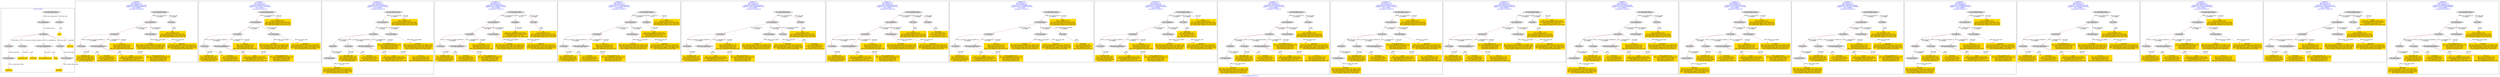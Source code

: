 digraph n0 {
fontcolor="blue"
remincross="true"
label="s18-s-indianapolis-artists.xml"
subgraph cluster_0 {
label="1-correct model"
n2[style="filled",color="white",fillcolor="lightgray",label="E12_Production1"];
n3[style="filled",color="white",fillcolor="lightgray",label="E21_Person1"];
n4[style="filled",color="white",fillcolor="lightgray",label="E69_Death1"];
n5[style="filled",color="white",fillcolor="lightgray",label="E74_Group1"];
n6[style="filled",color="white",fillcolor="lightgray",label="E82_Actor_Appellation1"];
n7[style="filled",color="white",fillcolor="lightgray",label="E67_Birth1"];
n8[shape="plaintext",style="filled",fillcolor="gold",label="artist_uri"];
n9[style="filled",color="white",fillcolor="lightgray",label="E22_Man-Made_Object1"];
n10[style="filled",color="white",fillcolor="lightgray",label="E35_Title1"];
n11[shape="plaintext",style="filled",fillcolor="gold",label="title"];
n12[style="filled",color="white",fillcolor="lightgray",label="E52_Time-Span1"];
n13[shape="plaintext",style="filled",fillcolor="gold",label="birthDate"];
n14[style="filled",color="white",fillcolor="lightgray",label="E52_Time-Span2"];
n15[shape="plaintext",style="filled",fillcolor="gold",label="deathDate"];
n16[shape="plaintext",style="filled",fillcolor="gold",label="nationality_URI"];
n17[shape="plaintext",style="filled",fillcolor="gold",label="nationality"];
n18[shape="plaintext",style="filled",fillcolor="gold",label="artist_appellation_uri"];
n19[shape="plaintext",style="filled",fillcolor="gold",label="name"];
}
subgraph cluster_1 {
label="candidate 0\nlink coherence:1.0\nnode coherence:1.0\nconfidence:0.46086017194241896\nmapping score:0.549453390647473\ncost:13.99894\n-precision:0.79-recall:0.65"
n21[style="filled",color="white",fillcolor="lightgray",label="E12_Production1"];
n22[style="filled",color="white",fillcolor="lightgray",label="E21_Person1"];
n23[style="filled",color="white",fillcolor="lightgray",label="E52_Time-Span2"];
n24[style="filled",color="white",fillcolor="lightgray",label="E74_Group1"];
n25[style="filled",color="white",fillcolor="lightgray",label="E82_Actor_Appellation1"];
n26[style="filled",color="white",fillcolor="lightgray",label="E22_Man-Made_Object1"];
n27[style="filled",color="white",fillcolor="lightgray",label="E35_Title1"];
n28[shape="plaintext",style="filled",fillcolor="gold",label="artist_uri\n[E21_Person,classLink,0.273]\n[E38_Image,classLink,0.253]\n[E39_Actor,classLink,0.239]\n[E82_Actor_Appellation,classLink,0.235]"];
n29[shape="plaintext",style="filled",fillcolor="gold",label="name\n[E82_Actor_Appellation,label,0.495]\n[E22_Man-Made_Object,classLink,0.248]\n[E30_Right,P3_has_note,0.151]\n[E33_Linguistic_Object,P3_has_note,0.106]"];
n30[shape="plaintext",style="filled",fillcolor="gold",label="birthDate\n[E52_Time-Span,P82a_begin_of_the_begin,0.479]\n[E52_Time-Span,P82_at_some_time_within,0.301]\n[E52_Time-Span,P82b_end_of_the_end,0.166]\n[E33_Linguistic_Object,P3_has_note,0.054]"];
n31[shape="plaintext",style="filled",fillcolor="gold",label="deathDate\n[E52_Time-Span,P82b_end_of_the_end,0.432]\n[E52_Time-Span,P82_at_some_time_within,0.326]\n[E52_Time-Span,P82a_begin_of_the_begin,0.185]\n[E12_Production,P3_has_note,0.056]"];
n32[shape="plaintext",style="filled",fillcolor="gold",label="title\n[E35_Title,label,0.307]\n[E22_Man-Made_Object,classLink,0.303]\n[E22_Man-Made_Object,P3_has_note,0.209]\n[E73_Information_Object,P3_has_note,0.18]"];
n33[shape="plaintext",style="filled",fillcolor="gold",label="nationality_URI\n[E74_Group,classLink,0.687]\n[E55_Type,classLink,0.195]\n[E57_Material,classLink,0.082]\n[E55_Type,label,0.036]"];
n34[shape="plaintext",style="filled",fillcolor="gold",label="artist_appellation_uri\n[E82_Actor_Appellation,classLink,0.523]\n[E21_Person,classLink,0.346]\n[E38_Image,classLink,0.074]\n[E39_Actor,classLink,0.057]"];
n35[shape="plaintext",style="filled",fillcolor="gold",label="nationality\n[E74_Group,label,0.49]\n[E74_Group,classLink,0.329]\n[E55_Type,label,0.106]\n[E21_Person,P3_has_note,0.075]"];
}
subgraph cluster_2 {
label="candidate 1\nlink coherence:1.0\nnode coherence:1.0\nconfidence:0.4603138073085029\nmapping score:0.5492712691028343\ncost:12.99912\n-precision:0.69-recall:0.53"
n37[style="filled",color="white",fillcolor="lightgray",label="E12_Production1"];
n38[style="filled",color="white",fillcolor="lightgray",label="E21_Person1"];
n39[style="filled",color="white",fillcolor="lightgray",label="E52_Time-Span2"];
n40[style="filled",color="white",fillcolor="lightgray",label="E74_Group1"];
n41[style="filled",color="white",fillcolor="lightgray",label="E82_Actor_Appellation1"];
n42[style="filled",color="white",fillcolor="lightgray",label="E22_Man-Made_Object1"];
n43[shape="plaintext",style="filled",fillcolor="gold",label="artist_uri\n[E21_Person,classLink,0.273]\n[E38_Image,classLink,0.253]\n[E39_Actor,classLink,0.239]\n[E82_Actor_Appellation,classLink,0.235]"];
n44[shape="plaintext",style="filled",fillcolor="gold",label="name\n[E82_Actor_Appellation,label,0.495]\n[E22_Man-Made_Object,classLink,0.248]\n[E30_Right,P3_has_note,0.151]\n[E33_Linguistic_Object,P3_has_note,0.106]"];
n45[shape="plaintext",style="filled",fillcolor="gold",label="birthDate\n[E52_Time-Span,P82a_begin_of_the_begin,0.479]\n[E52_Time-Span,P82_at_some_time_within,0.301]\n[E52_Time-Span,P82b_end_of_the_end,0.166]\n[E33_Linguistic_Object,P3_has_note,0.054]"];
n46[shape="plaintext",style="filled",fillcolor="gold",label="deathDate\n[E52_Time-Span,P82b_end_of_the_end,0.432]\n[E52_Time-Span,P82_at_some_time_within,0.326]\n[E52_Time-Span,P82a_begin_of_the_begin,0.185]\n[E12_Production,P3_has_note,0.056]"];
n47[shape="plaintext",style="filled",fillcolor="gold",label="nationality_URI\n[E74_Group,classLink,0.687]\n[E55_Type,classLink,0.195]\n[E57_Material,classLink,0.082]\n[E55_Type,label,0.036]"];
n48[shape="plaintext",style="filled",fillcolor="gold",label="artist_appellation_uri\n[E82_Actor_Appellation,classLink,0.523]\n[E21_Person,classLink,0.346]\n[E38_Image,classLink,0.074]\n[E39_Actor,classLink,0.057]"];
n49[shape="plaintext",style="filled",fillcolor="gold",label="nationality\n[E74_Group,label,0.49]\n[E74_Group,classLink,0.329]\n[E55_Type,label,0.106]\n[E21_Person,P3_has_note,0.075]"];
n50[shape="plaintext",style="filled",fillcolor="gold",label="title\n[E35_Title,label,0.307]\n[E22_Man-Made_Object,classLink,0.303]\n[E22_Man-Made_Object,P3_has_note,0.209]\n[E73_Information_Object,P3_has_note,0.18]"];
}
subgraph cluster_3 {
label="candidate 10\nlink coherence:1.0\nnode coherence:1.0\nconfidence:0.4203545494350402\nmapping score:0.5151181831450135\ncost:14.99887\n-precision:0.6-recall:0.53"
n52[style="filled",color="white",fillcolor="lightgray",label="E12_Production1"];
n53[style="filled",color="white",fillcolor="lightgray",label="E21_Person1"];
n54[style="filled",color="white",fillcolor="lightgray",label="E52_Time-Span2"];
n55[style="filled",color="white",fillcolor="lightgray",label="E67_Birth1"];
n56[style="filled",color="white",fillcolor="lightgray",label="E74_Group1"];
n57[style="filled",color="white",fillcolor="lightgray",label="E82_Actor_Appellation1"];
n58[style="filled",color="white",fillcolor="lightgray",label="E22_Man-Made_Object1"];
n59[style="filled",color="white",fillcolor="lightgray",label="E52_Time-Span1"];
n60[shape="plaintext",style="filled",fillcolor="gold",label="artist_appellation_uri\n[E82_Actor_Appellation,classLink,0.523]\n[E21_Person,classLink,0.346]\n[E38_Image,classLink,0.074]\n[E39_Actor,classLink,0.057]"];
n61[shape="plaintext",style="filled",fillcolor="gold",label="name\n[E82_Actor_Appellation,label,0.495]\n[E22_Man-Made_Object,classLink,0.248]\n[E30_Right,P3_has_note,0.151]\n[E33_Linguistic_Object,P3_has_note,0.106]"];
n62[shape="plaintext",style="filled",fillcolor="gold",label="deathDate\n[E52_Time-Span,P82b_end_of_the_end,0.432]\n[E52_Time-Span,P82_at_some_time_within,0.326]\n[E52_Time-Span,P82a_begin_of_the_begin,0.185]\n[E12_Production,P3_has_note,0.056]"];
n63[shape="plaintext",style="filled",fillcolor="gold",label="birthDate\n[E52_Time-Span,P82a_begin_of_the_begin,0.479]\n[E52_Time-Span,P82_at_some_time_within,0.301]\n[E52_Time-Span,P82b_end_of_the_end,0.166]\n[E33_Linguistic_Object,P3_has_note,0.054]"];
n64[shape="plaintext",style="filled",fillcolor="gold",label="artist_uri\n[E21_Person,classLink,0.273]\n[E38_Image,classLink,0.253]\n[E39_Actor,classLink,0.239]\n[E82_Actor_Appellation,classLink,0.235]"];
n65[shape="plaintext",style="filled",fillcolor="gold",label="nationality_URI\n[E74_Group,classLink,0.687]\n[E55_Type,classLink,0.195]\n[E57_Material,classLink,0.082]\n[E55_Type,label,0.036]"];
n66[shape="plaintext",style="filled",fillcolor="gold",label="nationality\n[E74_Group,label,0.49]\n[E74_Group,classLink,0.329]\n[E55_Type,label,0.106]\n[E21_Person,P3_has_note,0.075]"];
n67[shape="plaintext",style="filled",fillcolor="gold",label="title\n[E35_Title,label,0.307]\n[E22_Man-Made_Object,classLink,0.303]\n[E22_Man-Made_Object,P3_has_note,0.209]\n[E73_Information_Object,P3_has_note,0.18]"];
}
subgraph cluster_4 {
label="candidate 11\nlink coherence:1.0\nnode coherence:1.0\nconfidence:0.4178680510369321\nmapping score:0.514289350345644\ncost:14.99894\n-precision:0.67-recall:0.59"
n69[style="filled",color="white",fillcolor="lightgray",label="E12_Production1"];
n70[style="filled",color="white",fillcolor="lightgray",label="E21_Person1"];
n71[style="filled",color="white",fillcolor="lightgray",label="E52_Time-Span2"];
n72[style="filled",color="white",fillcolor="lightgray",label="E74_Group1"];
n73[style="filled",color="white",fillcolor="lightgray",label="E82_Actor_Appellation1"];
n74[style="filled",color="white",fillcolor="lightgray",label="E22_Man-Made_Object1"];
n75[style="filled",color="white",fillcolor="lightgray",label="E30_Right1"];
n76[style="filled",color="white",fillcolor="lightgray",label="E35_Title1"];
n77[shape="plaintext",style="filled",fillcolor="gold",label="artist_uri\n[E21_Person,classLink,0.273]\n[E38_Image,classLink,0.253]\n[E39_Actor,classLink,0.239]\n[E82_Actor_Appellation,classLink,0.235]"];
n78[shape="plaintext",style="filled",fillcolor="gold",label="birthDate\n[E52_Time-Span,P82a_begin_of_the_begin,0.479]\n[E52_Time-Span,P82_at_some_time_within,0.301]\n[E52_Time-Span,P82b_end_of_the_end,0.166]\n[E33_Linguistic_Object,P3_has_note,0.054]"];
n79[shape="plaintext",style="filled",fillcolor="gold",label="deathDate\n[E52_Time-Span,P82b_end_of_the_end,0.432]\n[E52_Time-Span,P82_at_some_time_within,0.326]\n[E52_Time-Span,P82a_begin_of_the_begin,0.185]\n[E12_Production,P3_has_note,0.056]"];
n80[shape="plaintext",style="filled",fillcolor="gold",label="title\n[E35_Title,label,0.307]\n[E22_Man-Made_Object,classLink,0.303]\n[E22_Man-Made_Object,P3_has_note,0.209]\n[E73_Information_Object,P3_has_note,0.18]"];
n81[shape="plaintext",style="filled",fillcolor="gold",label="nationality_URI\n[E74_Group,classLink,0.687]\n[E55_Type,classLink,0.195]\n[E57_Material,classLink,0.082]\n[E55_Type,label,0.036]"];
n82[shape="plaintext",style="filled",fillcolor="gold",label="artist_appellation_uri\n[E82_Actor_Appellation,classLink,0.523]\n[E21_Person,classLink,0.346]\n[E38_Image,classLink,0.074]\n[E39_Actor,classLink,0.057]"];
n83[shape="plaintext",style="filled",fillcolor="gold",label="name\n[E82_Actor_Appellation,label,0.495]\n[E22_Man-Made_Object,classLink,0.248]\n[E30_Right,P3_has_note,0.151]\n[E33_Linguistic_Object,P3_has_note,0.106]"];
n84[shape="plaintext",style="filled",fillcolor="gold",label="nationality\n[E74_Group,label,0.49]\n[E74_Group,classLink,0.329]\n[E55_Type,label,0.106]\n[E21_Person,P3_has_note,0.075]"];
}
subgraph cluster_5 {
label="candidate 12\nlink coherence:1.0\nnode coherence:1.0\nconfidence:0.41732168640301603\nmapping score:0.5141072288010053\ncost:13.99912\n-precision:0.57-recall:0.47"
n86[style="filled",color="white",fillcolor="lightgray",label="E12_Production1"];
n87[style="filled",color="white",fillcolor="lightgray",label="E21_Person1"];
n88[style="filled",color="white",fillcolor="lightgray",label="E52_Time-Span2"];
n89[style="filled",color="white",fillcolor="lightgray",label="E74_Group1"];
n90[style="filled",color="white",fillcolor="lightgray",label="E82_Actor_Appellation1"];
n91[style="filled",color="white",fillcolor="lightgray",label="E22_Man-Made_Object1"];
n92[style="filled",color="white",fillcolor="lightgray",label="E30_Right1"];
n93[shape="plaintext",style="filled",fillcolor="gold",label="artist_uri\n[E21_Person,classLink,0.273]\n[E38_Image,classLink,0.253]\n[E39_Actor,classLink,0.239]\n[E82_Actor_Appellation,classLink,0.235]"];
n94[shape="plaintext",style="filled",fillcolor="gold",label="birthDate\n[E52_Time-Span,P82a_begin_of_the_begin,0.479]\n[E52_Time-Span,P82_at_some_time_within,0.301]\n[E52_Time-Span,P82b_end_of_the_end,0.166]\n[E33_Linguistic_Object,P3_has_note,0.054]"];
n95[shape="plaintext",style="filled",fillcolor="gold",label="deathDate\n[E52_Time-Span,P82b_end_of_the_end,0.432]\n[E52_Time-Span,P82_at_some_time_within,0.326]\n[E52_Time-Span,P82a_begin_of_the_begin,0.185]\n[E12_Production,P3_has_note,0.056]"];
n96[shape="plaintext",style="filled",fillcolor="gold",label="nationality_URI\n[E74_Group,classLink,0.687]\n[E55_Type,classLink,0.195]\n[E57_Material,classLink,0.082]\n[E55_Type,label,0.036]"];
n97[shape="plaintext",style="filled",fillcolor="gold",label="artist_appellation_uri\n[E82_Actor_Appellation,classLink,0.523]\n[E21_Person,classLink,0.346]\n[E38_Image,classLink,0.074]\n[E39_Actor,classLink,0.057]"];
n98[shape="plaintext",style="filled",fillcolor="gold",label="name\n[E82_Actor_Appellation,label,0.495]\n[E22_Man-Made_Object,classLink,0.248]\n[E30_Right,P3_has_note,0.151]\n[E33_Linguistic_Object,P3_has_note,0.106]"];
n99[shape="plaintext",style="filled",fillcolor="gold",label="nationality\n[E74_Group,label,0.49]\n[E74_Group,classLink,0.329]\n[E55_Type,label,0.106]\n[E21_Person,P3_has_note,0.075]"];
n100[shape="plaintext",style="filled",fillcolor="gold",label="title\n[E35_Title,label,0.307]\n[E22_Man-Made_Object,classLink,0.303]\n[E22_Man-Made_Object,P3_has_note,0.209]\n[E73_Information_Object,P3_has_note,0.18]"];
}
subgraph cluster_6 {
label="candidate 13\nlink coherence:1.0\nnode coherence:1.0\nconfidence:0.41284945346134283\nmapping score:0.5126164844871143\ncost:14.99882\n-precision:0.67-recall:0.59"
n102[style="filled",color="white",fillcolor="lightgray",label="E12_Production1"];
n103[style="filled",color="white",fillcolor="lightgray",label="E21_Person1"];
n104[style="filled",color="white",fillcolor="lightgray",label="E52_Time-Span2"];
n105[style="filled",color="white",fillcolor="lightgray",label="E55_Type1"];
n106[style="filled",color="white",fillcolor="lightgray",label="E74_Group1"];
n107[style="filled",color="white",fillcolor="lightgray",label="E82_Actor_Appellation1"];
n108[style="filled",color="white",fillcolor="lightgray",label="E22_Man-Made_Object1"];
n109[style="filled",color="white",fillcolor="lightgray",label="E35_Title1"];
n110[shape="plaintext",style="filled",fillcolor="gold",label="artist_uri\n[E21_Person,classLink,0.273]\n[E38_Image,classLink,0.253]\n[E39_Actor,classLink,0.239]\n[E82_Actor_Appellation,classLink,0.235]"];
n111[shape="plaintext",style="filled",fillcolor="gold",label="name\n[E82_Actor_Appellation,label,0.495]\n[E22_Man-Made_Object,classLink,0.248]\n[E30_Right,P3_has_note,0.151]\n[E33_Linguistic_Object,P3_has_note,0.106]"];
n112[shape="plaintext",style="filled",fillcolor="gold",label="birthDate\n[E52_Time-Span,P82a_begin_of_the_begin,0.479]\n[E52_Time-Span,P82_at_some_time_within,0.301]\n[E52_Time-Span,P82b_end_of_the_end,0.166]\n[E33_Linguistic_Object,P3_has_note,0.054]"];
n113[shape="plaintext",style="filled",fillcolor="gold",label="deathDate\n[E52_Time-Span,P82b_end_of_the_end,0.432]\n[E52_Time-Span,P82_at_some_time_within,0.326]\n[E52_Time-Span,P82a_begin_of_the_begin,0.185]\n[E12_Production,P3_has_note,0.056]"];
n114[shape="plaintext",style="filled",fillcolor="gold",label="title\n[E35_Title,label,0.307]\n[E22_Man-Made_Object,classLink,0.303]\n[E22_Man-Made_Object,P3_has_note,0.209]\n[E73_Information_Object,P3_has_note,0.18]"];
n115[shape="plaintext",style="filled",fillcolor="gold",label="nationality_URI\n[E74_Group,classLink,0.687]\n[E55_Type,classLink,0.195]\n[E57_Material,classLink,0.082]\n[E55_Type,label,0.036]"];
n116[shape="plaintext",style="filled",fillcolor="gold",label="artist_appellation_uri\n[E82_Actor_Appellation,classLink,0.523]\n[E21_Person,classLink,0.346]\n[E38_Image,classLink,0.074]\n[E39_Actor,classLink,0.057]"];
n117[shape="plaintext",style="filled",fillcolor="gold",label="nationality\n[E74_Group,label,0.49]\n[E74_Group,classLink,0.329]\n[E55_Type,label,0.106]\n[E21_Person,P3_has_note,0.075]"];
}
subgraph cluster_7 {
label="candidate 14\nlink coherence:1.0\nnode coherence:1.0\nconfidence:0.41284945346134283\nmapping score:0.5126164844871143\ncost:14.99887\n-precision:0.67-recall:0.59"
n119[style="filled",color="white",fillcolor="lightgray",label="E12_Production1"];
n120[style="filled",color="white",fillcolor="lightgray",label="E21_Person1"];
n121[style="filled",color="white",fillcolor="lightgray",label="E52_Time-Span2"];
n122[style="filled",color="white",fillcolor="lightgray",label="E74_Group1"];
n123[style="filled",color="white",fillcolor="lightgray",label="E82_Actor_Appellation1"];
n124[style="filled",color="white",fillcolor="lightgray",label="E22_Man-Made_Object1"];
n125[style="filled",color="white",fillcolor="lightgray",label="E35_Title1"];
n126[style="filled",color="white",fillcolor="lightgray",label="E55_Type2"];
n127[shape="plaintext",style="filled",fillcolor="gold",label="artist_uri\n[E21_Person,classLink,0.273]\n[E38_Image,classLink,0.253]\n[E39_Actor,classLink,0.239]\n[E82_Actor_Appellation,classLink,0.235]"];
n128[shape="plaintext",style="filled",fillcolor="gold",label="name\n[E82_Actor_Appellation,label,0.495]\n[E22_Man-Made_Object,classLink,0.248]\n[E30_Right,P3_has_note,0.151]\n[E33_Linguistic_Object,P3_has_note,0.106]"];
n129[shape="plaintext",style="filled",fillcolor="gold",label="birthDate\n[E52_Time-Span,P82a_begin_of_the_begin,0.479]\n[E52_Time-Span,P82_at_some_time_within,0.301]\n[E52_Time-Span,P82b_end_of_the_end,0.166]\n[E33_Linguistic_Object,P3_has_note,0.054]"];
n130[shape="plaintext",style="filled",fillcolor="gold",label="nationality\n[E74_Group,label,0.49]\n[E74_Group,classLink,0.329]\n[E55_Type,label,0.106]\n[E21_Person,P3_has_note,0.075]"];
n131[shape="plaintext",style="filled",fillcolor="gold",label="deathDate\n[E52_Time-Span,P82b_end_of_the_end,0.432]\n[E52_Time-Span,P82_at_some_time_within,0.326]\n[E52_Time-Span,P82a_begin_of_the_begin,0.185]\n[E12_Production,P3_has_note,0.056]"];
n132[shape="plaintext",style="filled",fillcolor="gold",label="title\n[E35_Title,label,0.307]\n[E22_Man-Made_Object,classLink,0.303]\n[E22_Man-Made_Object,P3_has_note,0.209]\n[E73_Information_Object,P3_has_note,0.18]"];
n133[shape="plaintext",style="filled",fillcolor="gold",label="nationality_URI\n[E74_Group,classLink,0.687]\n[E55_Type,classLink,0.195]\n[E57_Material,classLink,0.082]\n[E55_Type,label,0.036]"];
n134[shape="plaintext",style="filled",fillcolor="gold",label="artist_appellation_uri\n[E82_Actor_Appellation,classLink,0.523]\n[E21_Person,classLink,0.346]\n[E38_Image,classLink,0.074]\n[E39_Actor,classLink,0.057]"];
}
subgraph cluster_8 {
label="candidate 15\nlink coherence:1.0\nnode coherence:1.0\nconfidence:0.4123030888274268\nmapping score:0.5124343629424756\ncost:13.999\n-precision:0.57-recall:0.47"
n136[style="filled",color="white",fillcolor="lightgray",label="E12_Production1"];
n137[style="filled",color="white",fillcolor="lightgray",label="E21_Person1"];
n138[style="filled",color="white",fillcolor="lightgray",label="E52_Time-Span2"];
n139[style="filled",color="white",fillcolor="lightgray",label="E55_Type1"];
n140[style="filled",color="white",fillcolor="lightgray",label="E74_Group1"];
n141[style="filled",color="white",fillcolor="lightgray",label="E82_Actor_Appellation1"];
n142[style="filled",color="white",fillcolor="lightgray",label="E22_Man-Made_Object1"];
n143[shape="plaintext",style="filled",fillcolor="gold",label="artist_uri\n[E21_Person,classLink,0.273]\n[E38_Image,classLink,0.253]\n[E39_Actor,classLink,0.239]\n[E82_Actor_Appellation,classLink,0.235]"];
n144[shape="plaintext",style="filled",fillcolor="gold",label="name\n[E82_Actor_Appellation,label,0.495]\n[E22_Man-Made_Object,classLink,0.248]\n[E30_Right,P3_has_note,0.151]\n[E33_Linguistic_Object,P3_has_note,0.106]"];
n145[shape="plaintext",style="filled",fillcolor="gold",label="birthDate\n[E52_Time-Span,P82a_begin_of_the_begin,0.479]\n[E52_Time-Span,P82_at_some_time_within,0.301]\n[E52_Time-Span,P82b_end_of_the_end,0.166]\n[E33_Linguistic_Object,P3_has_note,0.054]"];
n146[shape="plaintext",style="filled",fillcolor="gold",label="deathDate\n[E52_Time-Span,P82b_end_of_the_end,0.432]\n[E52_Time-Span,P82_at_some_time_within,0.326]\n[E52_Time-Span,P82a_begin_of_the_begin,0.185]\n[E12_Production,P3_has_note,0.056]"];
n147[shape="plaintext",style="filled",fillcolor="gold",label="nationality_URI\n[E74_Group,classLink,0.687]\n[E55_Type,classLink,0.195]\n[E57_Material,classLink,0.082]\n[E55_Type,label,0.036]"];
n148[shape="plaintext",style="filled",fillcolor="gold",label="artist_appellation_uri\n[E82_Actor_Appellation,classLink,0.523]\n[E21_Person,classLink,0.346]\n[E38_Image,classLink,0.074]\n[E39_Actor,classLink,0.057]"];
n149[shape="plaintext",style="filled",fillcolor="gold",label="title\n[E35_Title,label,0.307]\n[E22_Man-Made_Object,classLink,0.303]\n[E22_Man-Made_Object,P3_has_note,0.209]\n[E73_Information_Object,P3_has_note,0.18]"];
n150[shape="plaintext",style="filled",fillcolor="gold",label="nationality\n[E74_Group,label,0.49]\n[E74_Group,classLink,0.329]\n[E55_Type,label,0.106]\n[E21_Person,P3_has_note,0.075]"];
}
subgraph cluster_9 {
label="candidate 16\nlink coherence:1.0\nnode coherence:1.0\nconfidence:0.4123030888274268\nmapping score:0.5124343629424756\ncost:13.99905\n-precision:0.57-recall:0.47"
n152[style="filled",color="white",fillcolor="lightgray",label="E12_Production1"];
n153[style="filled",color="white",fillcolor="lightgray",label="E21_Person1"];
n154[style="filled",color="white",fillcolor="lightgray",label="E52_Time-Span2"];
n155[style="filled",color="white",fillcolor="lightgray",label="E74_Group1"];
n156[style="filled",color="white",fillcolor="lightgray",label="E82_Actor_Appellation1"];
n157[style="filled",color="white",fillcolor="lightgray",label="E22_Man-Made_Object1"];
n158[style="filled",color="white",fillcolor="lightgray",label="E55_Type2"];
n159[shape="plaintext",style="filled",fillcolor="gold",label="artist_uri\n[E21_Person,classLink,0.273]\n[E38_Image,classLink,0.253]\n[E39_Actor,classLink,0.239]\n[E82_Actor_Appellation,classLink,0.235]"];
n160[shape="plaintext",style="filled",fillcolor="gold",label="name\n[E82_Actor_Appellation,label,0.495]\n[E22_Man-Made_Object,classLink,0.248]\n[E30_Right,P3_has_note,0.151]\n[E33_Linguistic_Object,P3_has_note,0.106]"];
n161[shape="plaintext",style="filled",fillcolor="gold",label="birthDate\n[E52_Time-Span,P82a_begin_of_the_begin,0.479]\n[E52_Time-Span,P82_at_some_time_within,0.301]\n[E52_Time-Span,P82b_end_of_the_end,0.166]\n[E33_Linguistic_Object,P3_has_note,0.054]"];
n162[shape="plaintext",style="filled",fillcolor="gold",label="nationality\n[E74_Group,label,0.49]\n[E74_Group,classLink,0.329]\n[E55_Type,label,0.106]\n[E21_Person,P3_has_note,0.075]"];
n163[shape="plaintext",style="filled",fillcolor="gold",label="deathDate\n[E52_Time-Span,P82b_end_of_the_end,0.432]\n[E52_Time-Span,P82_at_some_time_within,0.326]\n[E52_Time-Span,P82a_begin_of_the_begin,0.185]\n[E12_Production,P3_has_note,0.056]"];
n164[shape="plaintext",style="filled",fillcolor="gold",label="nationality_URI\n[E74_Group,classLink,0.687]\n[E55_Type,classLink,0.195]\n[E57_Material,classLink,0.082]\n[E55_Type,label,0.036]"];
n165[shape="plaintext",style="filled",fillcolor="gold",label="artist_appellation_uri\n[E82_Actor_Appellation,classLink,0.523]\n[E21_Person,classLink,0.346]\n[E38_Image,classLink,0.074]\n[E39_Actor,classLink,0.057]"];
n166[shape="plaintext",style="filled",fillcolor="gold",label="title\n[E35_Title,label,0.307]\n[E22_Man-Made_Object,classLink,0.303]\n[E22_Man-Made_Object,P3_has_note,0.209]\n[E73_Information_Object,P3_has_note,0.18]"];
}
subgraph cluster_10 {
label="candidate 17\nlink coherence:1.0\nnode coherence:1.0\nconfidence:0.4118546208443458\nmapping score:0.5122848736147819\ncost:15.99869\n-precision:0.75-recall:0.71"
n168[style="filled",color="white",fillcolor="lightgray",label="E12_Production1"];
n169[style="filled",color="white",fillcolor="lightgray",label="E21_Person1"];
n170[style="filled",color="white",fillcolor="lightgray",label="E52_Time-Span2"];
n171[style="filled",color="white",fillcolor="lightgray",label="E67_Birth1"];
n172[style="filled",color="white",fillcolor="lightgray",label="E74_Group1"];
n173[style="filled",color="white",fillcolor="lightgray",label="E82_Actor_Appellation1"];
n174[style="filled",color="white",fillcolor="lightgray",label="E22_Man-Made_Object1"];
n175[style="filled",color="white",fillcolor="lightgray",label="E35_Title1"];
n176[style="filled",color="white",fillcolor="lightgray",label="E52_Time-Span1"];
n177[shape="plaintext",style="filled",fillcolor="gold",label="artist_appellation_uri\n[E82_Actor_Appellation,classLink,0.523]\n[E21_Person,classLink,0.346]\n[E38_Image,classLink,0.074]\n[E39_Actor,classLink,0.057]"];
n178[shape="plaintext",style="filled",fillcolor="gold",label="name\n[E82_Actor_Appellation,label,0.495]\n[E22_Man-Made_Object,classLink,0.248]\n[E30_Right,P3_has_note,0.151]\n[E33_Linguistic_Object,P3_has_note,0.106]"];
n179[shape="plaintext",style="filled",fillcolor="gold",label="birthDate\n[E52_Time-Span,P82a_begin_of_the_begin,0.479]\n[E52_Time-Span,P82_at_some_time_within,0.301]\n[E52_Time-Span,P82b_end_of_the_end,0.166]\n[E33_Linguistic_Object,P3_has_note,0.054]"];
n180[shape="plaintext",style="filled",fillcolor="gold",label="deathDate\n[E52_Time-Span,P82b_end_of_the_end,0.432]\n[E52_Time-Span,P82_at_some_time_within,0.326]\n[E52_Time-Span,P82a_begin_of_the_begin,0.185]\n[E12_Production,P3_has_note,0.056]"];
n181[shape="plaintext",style="filled",fillcolor="gold",label="title\n[E35_Title,label,0.307]\n[E22_Man-Made_Object,classLink,0.303]\n[E22_Man-Made_Object,P3_has_note,0.209]\n[E73_Information_Object,P3_has_note,0.18]"];
n182[shape="plaintext",style="filled",fillcolor="gold",label="artist_uri\n[E21_Person,classLink,0.273]\n[E38_Image,classLink,0.253]\n[E39_Actor,classLink,0.239]\n[E82_Actor_Appellation,classLink,0.235]"];
n183[shape="plaintext",style="filled",fillcolor="gold",label="nationality_URI\n[E74_Group,classLink,0.687]\n[E55_Type,classLink,0.195]\n[E57_Material,classLink,0.082]\n[E55_Type,label,0.036]"];
n184[shape="plaintext",style="filled",fillcolor="gold",label="nationality\n[E74_Group,label,0.49]\n[E74_Group,classLink,0.329]\n[E55_Type,label,0.106]\n[E21_Person,P3_has_note,0.075]"];
}
subgraph cluster_11 {
label="candidate 18\nlink coherence:1.0\nnode coherence:1.0\nconfidence:0.41130825621042977\nmapping score:0.5121027520701432\ncost:14.99887\n-precision:0.67-recall:0.59"
n186[style="filled",color="white",fillcolor="lightgray",label="E12_Production1"];
n187[style="filled",color="white",fillcolor="lightgray",label="E21_Person1"];
n188[style="filled",color="white",fillcolor="lightgray",label="E52_Time-Span2"];
n189[style="filled",color="white",fillcolor="lightgray",label="E67_Birth1"];
n190[style="filled",color="white",fillcolor="lightgray",label="E74_Group1"];
n191[style="filled",color="white",fillcolor="lightgray",label="E82_Actor_Appellation1"];
n192[style="filled",color="white",fillcolor="lightgray",label="E22_Man-Made_Object1"];
n193[style="filled",color="white",fillcolor="lightgray",label="E52_Time-Span1"];
n194[shape="plaintext",style="filled",fillcolor="gold",label="artist_appellation_uri\n[E82_Actor_Appellation,classLink,0.523]\n[E21_Person,classLink,0.346]\n[E38_Image,classLink,0.074]\n[E39_Actor,classLink,0.057]"];
n195[shape="plaintext",style="filled",fillcolor="gold",label="name\n[E82_Actor_Appellation,label,0.495]\n[E22_Man-Made_Object,classLink,0.248]\n[E30_Right,P3_has_note,0.151]\n[E33_Linguistic_Object,P3_has_note,0.106]"];
n196[shape="plaintext",style="filled",fillcolor="gold",label="birthDate\n[E52_Time-Span,P82a_begin_of_the_begin,0.479]\n[E52_Time-Span,P82_at_some_time_within,0.301]\n[E52_Time-Span,P82b_end_of_the_end,0.166]\n[E33_Linguistic_Object,P3_has_note,0.054]"];
n197[shape="plaintext",style="filled",fillcolor="gold",label="deathDate\n[E52_Time-Span,P82b_end_of_the_end,0.432]\n[E52_Time-Span,P82_at_some_time_within,0.326]\n[E52_Time-Span,P82a_begin_of_the_begin,0.185]\n[E12_Production,P3_has_note,0.056]"];
n198[shape="plaintext",style="filled",fillcolor="gold",label="artist_uri\n[E21_Person,classLink,0.273]\n[E38_Image,classLink,0.253]\n[E39_Actor,classLink,0.239]\n[E82_Actor_Appellation,classLink,0.235]"];
n199[shape="plaintext",style="filled",fillcolor="gold",label="nationality_URI\n[E74_Group,classLink,0.687]\n[E55_Type,classLink,0.195]\n[E57_Material,classLink,0.082]\n[E55_Type,label,0.036]"];
n200[shape="plaintext",style="filled",fillcolor="gold",label="nationality\n[E74_Group,label,0.49]\n[E74_Group,classLink,0.329]\n[E55_Type,label,0.106]\n[E21_Person,P3_has_note,0.075]"];
n201[shape="plaintext",style="filled",fillcolor="gold",label="title\n[E35_Title,label,0.307]\n[E22_Man-Made_Object,classLink,0.303]\n[E22_Man-Made_Object,P3_has_note,0.209]\n[E73_Information_Object,P3_has_note,0.18]"];
}
subgraph cluster_12 {
label="candidate 19\nlink coherence:1.0\nnode coherence:1.0\nconfidence:0.40322351947942164\nmapping score:0.5094078398264739\ncost:13.99894\n-precision:0.57-recall:0.47"
n203[style="filled",color="white",fillcolor="lightgray",label="E12_Production1"];
n204[style="filled",color="white",fillcolor="lightgray",label="E21_Person1"];
n205[style="filled",color="white",fillcolor="lightgray",label="E52_Time-Span2"];
n206[style="filled",color="white",fillcolor="lightgray",label="E74_Group1"];
n207[style="filled",color="white",fillcolor="lightgray",label="E82_Actor_Appellation1"];
n208[style="filled",color="white",fillcolor="lightgray",label="E22_Man-Made_Object1"];
n209[style="filled",color="white",fillcolor="lightgray",label="E35_Title1"];
n210[shape="plaintext",style="filled",fillcolor="gold",label="artist_appellation_uri\n[E82_Actor_Appellation,classLink,0.523]\n[E21_Person,classLink,0.346]\n[E38_Image,classLink,0.074]\n[E39_Actor,classLink,0.057]"];
n211[shape="plaintext",style="filled",fillcolor="gold",label="birthDate\n[E52_Time-Span,P82a_begin_of_the_begin,0.479]\n[E52_Time-Span,P82_at_some_time_within,0.301]\n[E52_Time-Span,P82b_end_of_the_end,0.166]\n[E33_Linguistic_Object,P3_has_note,0.054]"];
n212[shape="plaintext",style="filled",fillcolor="gold",label="deathDate\n[E52_Time-Span,P82b_end_of_the_end,0.432]\n[E52_Time-Span,P82_at_some_time_within,0.326]\n[E52_Time-Span,P82a_begin_of_the_begin,0.185]\n[E12_Production,P3_has_note,0.056]"];
n213[shape="plaintext",style="filled",fillcolor="gold",label="title\n[E35_Title,label,0.307]\n[E22_Man-Made_Object,classLink,0.303]\n[E22_Man-Made_Object,P3_has_note,0.209]\n[E73_Information_Object,P3_has_note,0.18]"];
n214[shape="plaintext",style="filled",fillcolor="gold",label="artist_uri\n[E21_Person,classLink,0.273]\n[E38_Image,classLink,0.253]\n[E39_Actor,classLink,0.239]\n[E82_Actor_Appellation,classLink,0.235]"];
n215[shape="plaintext",style="filled",fillcolor="gold",label="nationality_URI\n[E74_Group,classLink,0.687]\n[E55_Type,classLink,0.195]\n[E57_Material,classLink,0.082]\n[E55_Type,label,0.036]"];
n216[shape="plaintext",style="filled",fillcolor="gold",label="nationality\n[E74_Group,label,0.49]\n[E74_Group,classLink,0.329]\n[E55_Type,label,0.106]\n[E21_Person,P3_has_note,0.075]"];
n217[shape="plaintext",style="filled",fillcolor="gold",label="name\n[E82_Actor_Appellation,label,0.495]\n[E22_Man-Made_Object,classLink,0.248]\n[E30_Right,P3_has_note,0.151]\n[E33_Linguistic_Object,P3_has_note,0.106]"];
}
subgraph cluster_13 {
label="candidate 2\nlink coherence:1.0\nnode coherence:1.0\nconfidence:0.4475926480166386\nmapping score:0.5241975493388795\ncost:15.99869\n-precision:0.81-recall:0.76"
n219[style="filled",color="white",fillcolor="lightgray",label="E12_Production1"];
n220[style="filled",color="white",fillcolor="lightgray",label="E21_Person1"];
n221[style="filled",color="white",fillcolor="lightgray",label="E52_Time-Span2"];
n222[style="filled",color="white",fillcolor="lightgray",label="E67_Birth1"];
n223[style="filled",color="white",fillcolor="lightgray",label="E74_Group1"];
n224[style="filled",color="white",fillcolor="lightgray",label="E82_Actor_Appellation1"];
n225[style="filled",color="white",fillcolor="lightgray",label="E22_Man-Made_Object1"];
n226[style="filled",color="white",fillcolor="lightgray",label="E35_Title1"];
n227[style="filled",color="white",fillcolor="lightgray",label="E52_Time-Span1"];
n228[shape="plaintext",style="filled",fillcolor="gold",label="artist_uri\n[E21_Person,classLink,0.273]\n[E38_Image,classLink,0.253]\n[E39_Actor,classLink,0.239]\n[E82_Actor_Appellation,classLink,0.235]"];
n229[shape="plaintext",style="filled",fillcolor="gold",label="name\n[E82_Actor_Appellation,label,0.495]\n[E22_Man-Made_Object,classLink,0.248]\n[E30_Right,P3_has_note,0.151]\n[E33_Linguistic_Object,P3_has_note,0.106]"];
n230[shape="plaintext",style="filled",fillcolor="gold",label="deathDate\n[E52_Time-Span,P82b_end_of_the_end,0.432]\n[E52_Time-Span,P82_at_some_time_within,0.326]\n[E52_Time-Span,P82a_begin_of_the_begin,0.185]\n[E12_Production,P3_has_note,0.056]"];
n231[shape="plaintext",style="filled",fillcolor="gold",label="birthDate\n[E52_Time-Span,P82a_begin_of_the_begin,0.479]\n[E52_Time-Span,P82_at_some_time_within,0.301]\n[E52_Time-Span,P82b_end_of_the_end,0.166]\n[E33_Linguistic_Object,P3_has_note,0.054]"];
n232[shape="plaintext",style="filled",fillcolor="gold",label="title\n[E35_Title,label,0.307]\n[E22_Man-Made_Object,classLink,0.303]\n[E22_Man-Made_Object,P3_has_note,0.209]\n[E73_Information_Object,P3_has_note,0.18]"];
n233[shape="plaintext",style="filled",fillcolor="gold",label="nationality_URI\n[E74_Group,classLink,0.687]\n[E55_Type,classLink,0.195]\n[E57_Material,classLink,0.082]\n[E55_Type,label,0.036]"];
n234[shape="plaintext",style="filled",fillcolor="gold",label="artist_appellation_uri\n[E82_Actor_Appellation,classLink,0.523]\n[E21_Person,classLink,0.346]\n[E38_Image,classLink,0.074]\n[E39_Actor,classLink,0.057]"];
n235[shape="plaintext",style="filled",fillcolor="gold",label="nationality\n[E74_Group,label,0.49]\n[E74_Group,classLink,0.329]\n[E55_Type,label,0.106]\n[E21_Person,P3_has_note,0.075]"];
}
subgraph cluster_14 {
label="candidate 3\nlink coherence:1.0\nnode coherence:1.0\nconfidence:0.44704628338272256\nmapping score:0.5240154277942408\ncost:14.99887\n-precision:0.73-recall:0.65"
n237[style="filled",color="white",fillcolor="lightgray",label="E12_Production1"];
n238[style="filled",color="white",fillcolor="lightgray",label="E21_Person1"];
n239[style="filled",color="white",fillcolor="lightgray",label="E52_Time-Span2"];
n240[style="filled",color="white",fillcolor="lightgray",label="E67_Birth1"];
n241[style="filled",color="white",fillcolor="lightgray",label="E74_Group1"];
n242[style="filled",color="white",fillcolor="lightgray",label="E82_Actor_Appellation1"];
n243[style="filled",color="white",fillcolor="lightgray",label="E22_Man-Made_Object1"];
n244[style="filled",color="white",fillcolor="lightgray",label="E52_Time-Span1"];
n245[shape="plaintext",style="filled",fillcolor="gold",label="artist_uri\n[E21_Person,classLink,0.273]\n[E38_Image,classLink,0.253]\n[E39_Actor,classLink,0.239]\n[E82_Actor_Appellation,classLink,0.235]"];
n246[shape="plaintext",style="filled",fillcolor="gold",label="name\n[E82_Actor_Appellation,label,0.495]\n[E22_Man-Made_Object,classLink,0.248]\n[E30_Right,P3_has_note,0.151]\n[E33_Linguistic_Object,P3_has_note,0.106]"];
n247[shape="plaintext",style="filled",fillcolor="gold",label="deathDate\n[E52_Time-Span,P82b_end_of_the_end,0.432]\n[E52_Time-Span,P82_at_some_time_within,0.326]\n[E52_Time-Span,P82a_begin_of_the_begin,0.185]\n[E12_Production,P3_has_note,0.056]"];
n248[shape="plaintext",style="filled",fillcolor="gold",label="birthDate\n[E52_Time-Span,P82a_begin_of_the_begin,0.479]\n[E52_Time-Span,P82_at_some_time_within,0.301]\n[E52_Time-Span,P82b_end_of_the_end,0.166]\n[E33_Linguistic_Object,P3_has_note,0.054]"];
n249[shape="plaintext",style="filled",fillcolor="gold",label="nationality_URI\n[E74_Group,classLink,0.687]\n[E55_Type,classLink,0.195]\n[E57_Material,classLink,0.082]\n[E55_Type,label,0.036]"];
n250[shape="plaintext",style="filled",fillcolor="gold",label="artist_appellation_uri\n[E82_Actor_Appellation,classLink,0.523]\n[E21_Person,classLink,0.346]\n[E38_Image,classLink,0.074]\n[E39_Actor,classLink,0.057]"];
n251[shape="plaintext",style="filled",fillcolor="gold",label="nationality\n[E74_Group,label,0.49]\n[E74_Group,classLink,0.329]\n[E55_Type,label,0.106]\n[E21_Person,P3_has_note,0.075]"];
n252[shape="plaintext",style="filled",fillcolor="gold",label="title\n[E35_Title,label,0.307]\n[E22_Man-Made_Object,classLink,0.303]\n[E22_Man-Made_Object,P3_has_note,0.209]\n[E73_Information_Object,P3_has_note,0.18]"];
}
subgraph cluster_15 {
label="candidate 4\nlink coherence:1.0\nnode coherence:1.0\nconfidence:0.4385463547920282\nmapping score:0.5211821182640094\ncost:15.99869\n-precision:0.88-recall:0.82"
n254[style="filled",color="white",fillcolor="lightgray",label="E12_Production1"];
n255[style="filled",color="white",fillcolor="lightgray",label="E21_Person1"];
n256[style="filled",color="white",fillcolor="lightgray",label="E52_Time-Span2"];
n257[style="filled",color="white",fillcolor="lightgray",label="E67_Birth1"];
n258[style="filled",color="white",fillcolor="lightgray",label="E74_Group1"];
n259[style="filled",color="white",fillcolor="lightgray",label="E82_Actor_Appellation1"];
n260[style="filled",color="white",fillcolor="lightgray",label="E22_Man-Made_Object1"];
n261[style="filled",color="white",fillcolor="lightgray",label="E35_Title1"];
n262[style="filled",color="white",fillcolor="lightgray",label="E52_Time-Span1"];
n263[shape="plaintext",style="filled",fillcolor="gold",label="artist_uri\n[E21_Person,classLink,0.273]\n[E38_Image,classLink,0.253]\n[E39_Actor,classLink,0.239]\n[E82_Actor_Appellation,classLink,0.235]"];
n264[shape="plaintext",style="filled",fillcolor="gold",label="name\n[E82_Actor_Appellation,label,0.495]\n[E22_Man-Made_Object,classLink,0.248]\n[E30_Right,P3_has_note,0.151]\n[E33_Linguistic_Object,P3_has_note,0.106]"];
n265[shape="plaintext",style="filled",fillcolor="gold",label="birthDate\n[E52_Time-Span,P82a_begin_of_the_begin,0.479]\n[E52_Time-Span,P82_at_some_time_within,0.301]\n[E52_Time-Span,P82b_end_of_the_end,0.166]\n[E33_Linguistic_Object,P3_has_note,0.054]"];
n266[shape="plaintext",style="filled",fillcolor="gold",label="deathDate\n[E52_Time-Span,P82b_end_of_the_end,0.432]\n[E52_Time-Span,P82_at_some_time_within,0.326]\n[E52_Time-Span,P82a_begin_of_the_begin,0.185]\n[E12_Production,P3_has_note,0.056]"];
n267[shape="plaintext",style="filled",fillcolor="gold",label="title\n[E35_Title,label,0.307]\n[E22_Man-Made_Object,classLink,0.303]\n[E22_Man-Made_Object,P3_has_note,0.209]\n[E73_Information_Object,P3_has_note,0.18]"];
n268[shape="plaintext",style="filled",fillcolor="gold",label="nationality_URI\n[E74_Group,classLink,0.687]\n[E55_Type,classLink,0.195]\n[E57_Material,classLink,0.082]\n[E55_Type,label,0.036]"];
n269[shape="plaintext",style="filled",fillcolor="gold",label="artist_appellation_uri\n[E82_Actor_Appellation,classLink,0.523]\n[E21_Person,classLink,0.346]\n[E38_Image,classLink,0.074]\n[E39_Actor,classLink,0.057]"];
n270[shape="plaintext",style="filled",fillcolor="gold",label="nationality\n[E74_Group,label,0.49]\n[E74_Group,classLink,0.329]\n[E55_Type,label,0.106]\n[E21_Person,P3_has_note,0.075]"];
}
subgraph cluster_16 {
label="candidate 5\nlink coherence:1.0\nnode coherence:1.0\nconfidence:0.43799999015811214\nmapping score:0.5209999967193707\ncost:14.99887\n-precision:0.8-recall:0.71"
n272[style="filled",color="white",fillcolor="lightgray",label="E12_Production1"];
n273[style="filled",color="white",fillcolor="lightgray",label="E21_Person1"];
n274[style="filled",color="white",fillcolor="lightgray",label="E52_Time-Span2"];
n275[style="filled",color="white",fillcolor="lightgray",label="E67_Birth1"];
n276[style="filled",color="white",fillcolor="lightgray",label="E74_Group1"];
n277[style="filled",color="white",fillcolor="lightgray",label="E82_Actor_Appellation1"];
n278[style="filled",color="white",fillcolor="lightgray",label="E22_Man-Made_Object1"];
n279[style="filled",color="white",fillcolor="lightgray",label="E52_Time-Span1"];
n280[shape="plaintext",style="filled",fillcolor="gold",label="artist_uri\n[E21_Person,classLink,0.273]\n[E38_Image,classLink,0.253]\n[E39_Actor,classLink,0.239]\n[E82_Actor_Appellation,classLink,0.235]"];
n281[shape="plaintext",style="filled",fillcolor="gold",label="name\n[E82_Actor_Appellation,label,0.495]\n[E22_Man-Made_Object,classLink,0.248]\n[E30_Right,P3_has_note,0.151]\n[E33_Linguistic_Object,P3_has_note,0.106]"];
n282[shape="plaintext",style="filled",fillcolor="gold",label="birthDate\n[E52_Time-Span,P82a_begin_of_the_begin,0.479]\n[E52_Time-Span,P82_at_some_time_within,0.301]\n[E52_Time-Span,P82b_end_of_the_end,0.166]\n[E33_Linguistic_Object,P3_has_note,0.054]"];
n283[shape="plaintext",style="filled",fillcolor="gold",label="deathDate\n[E52_Time-Span,P82b_end_of_the_end,0.432]\n[E52_Time-Span,P82_at_some_time_within,0.326]\n[E52_Time-Span,P82a_begin_of_the_begin,0.185]\n[E12_Production,P3_has_note,0.056]"];
n284[shape="plaintext",style="filled",fillcolor="gold",label="nationality_URI\n[E74_Group,classLink,0.687]\n[E55_Type,classLink,0.195]\n[E57_Material,classLink,0.082]\n[E55_Type,label,0.036]"];
n285[shape="plaintext",style="filled",fillcolor="gold",label="artist_appellation_uri\n[E82_Actor_Appellation,classLink,0.523]\n[E21_Person,classLink,0.346]\n[E38_Image,classLink,0.074]\n[E39_Actor,classLink,0.057]"];
n286[shape="plaintext",style="filled",fillcolor="gold",label="nationality\n[E74_Group,label,0.49]\n[E74_Group,classLink,0.329]\n[E55_Type,label,0.106]\n[E21_Person,P3_has_note,0.075]"];
n287[shape="plaintext",style="filled",fillcolor="gold",label="title\n[E35_Title,label,0.307]\n[E22_Man-Made_Object,classLink,0.303]\n[E22_Man-Made_Object,P3_has_note,0.209]\n[E73_Information_Object,P3_has_note,0.18]"];
}
subgraph cluster_17 {
label="candidate 6\nlink coherence:1.0\nnode coherence:1.0\nconfidence:0.4341684379947366\nmapping score:0.5405561459982455\ncost:13.99894\n-precision:0.64-recall:0.53"
n289[style="filled",color="white",fillcolor="lightgray",label="E12_Production1"];
n290[style="filled",color="white",fillcolor="lightgray",label="E21_Person1"];
n291[style="filled",color="white",fillcolor="lightgray",label="E52_Time-Span2"];
n292[style="filled",color="white",fillcolor="lightgray",label="E74_Group1"];
n293[style="filled",color="white",fillcolor="lightgray",label="E82_Actor_Appellation1"];
n294[style="filled",color="white",fillcolor="lightgray",label="E22_Man-Made_Object1"];
n295[style="filled",color="white",fillcolor="lightgray",label="E35_Title1"];
n296[shape="plaintext",style="filled",fillcolor="gold",label="artist_appellation_uri\n[E82_Actor_Appellation,classLink,0.523]\n[E21_Person,classLink,0.346]\n[E38_Image,classLink,0.074]\n[E39_Actor,classLink,0.057]"];
n297[shape="plaintext",style="filled",fillcolor="gold",label="name\n[E82_Actor_Appellation,label,0.495]\n[E22_Man-Made_Object,classLink,0.248]\n[E30_Right,P3_has_note,0.151]\n[E33_Linguistic_Object,P3_has_note,0.106]"];
n298[shape="plaintext",style="filled",fillcolor="gold",label="birthDate\n[E52_Time-Span,P82a_begin_of_the_begin,0.479]\n[E52_Time-Span,P82_at_some_time_within,0.301]\n[E52_Time-Span,P82b_end_of_the_end,0.166]\n[E33_Linguistic_Object,P3_has_note,0.054]"];
n299[shape="plaintext",style="filled",fillcolor="gold",label="deathDate\n[E52_Time-Span,P82b_end_of_the_end,0.432]\n[E52_Time-Span,P82_at_some_time_within,0.326]\n[E52_Time-Span,P82a_begin_of_the_begin,0.185]\n[E12_Production,P3_has_note,0.056]"];
n300[shape="plaintext",style="filled",fillcolor="gold",label="title\n[E35_Title,label,0.307]\n[E22_Man-Made_Object,classLink,0.303]\n[E22_Man-Made_Object,P3_has_note,0.209]\n[E73_Information_Object,P3_has_note,0.18]"];
n301[shape="plaintext",style="filled",fillcolor="gold",label="artist_uri\n[E21_Person,classLink,0.273]\n[E38_Image,classLink,0.253]\n[E39_Actor,classLink,0.239]\n[E82_Actor_Appellation,classLink,0.235]"];
n302[shape="plaintext",style="filled",fillcolor="gold",label="nationality_URI\n[E74_Group,classLink,0.687]\n[E55_Type,classLink,0.195]\n[E57_Material,classLink,0.082]\n[E55_Type,label,0.036]"];
n303[shape="plaintext",style="filled",fillcolor="gold",label="nationality\n[E74_Group,label,0.49]\n[E74_Group,classLink,0.329]\n[E55_Type,label,0.106]\n[E21_Person,P3_has_note,0.075]"];
}
subgraph cluster_18 {
label="candidate 7\nlink coherence:1.0\nnode coherence:1.0\nconfidence:0.43362207336082054\nmapping score:0.5403740244536068\ncost:12.99912\n-precision:0.54-recall:0.41"
n305[style="filled",color="white",fillcolor="lightgray",label="E12_Production1"];
n306[style="filled",color="white",fillcolor="lightgray",label="E21_Person1"];
n307[style="filled",color="white",fillcolor="lightgray",label="E52_Time-Span2"];
n308[style="filled",color="white",fillcolor="lightgray",label="E74_Group1"];
n309[style="filled",color="white",fillcolor="lightgray",label="E82_Actor_Appellation1"];
n310[style="filled",color="white",fillcolor="lightgray",label="E22_Man-Made_Object1"];
n311[shape="plaintext",style="filled",fillcolor="gold",label="artist_appellation_uri\n[E82_Actor_Appellation,classLink,0.523]\n[E21_Person,classLink,0.346]\n[E38_Image,classLink,0.074]\n[E39_Actor,classLink,0.057]"];
n312[shape="plaintext",style="filled",fillcolor="gold",label="name\n[E82_Actor_Appellation,label,0.495]\n[E22_Man-Made_Object,classLink,0.248]\n[E30_Right,P3_has_note,0.151]\n[E33_Linguistic_Object,P3_has_note,0.106]"];
n313[shape="plaintext",style="filled",fillcolor="gold",label="birthDate\n[E52_Time-Span,P82a_begin_of_the_begin,0.479]\n[E52_Time-Span,P82_at_some_time_within,0.301]\n[E52_Time-Span,P82b_end_of_the_end,0.166]\n[E33_Linguistic_Object,P3_has_note,0.054]"];
n314[shape="plaintext",style="filled",fillcolor="gold",label="deathDate\n[E52_Time-Span,P82b_end_of_the_end,0.432]\n[E52_Time-Span,P82_at_some_time_within,0.326]\n[E52_Time-Span,P82a_begin_of_the_begin,0.185]\n[E12_Production,P3_has_note,0.056]"];
n315[shape="plaintext",style="filled",fillcolor="gold",label="artist_uri\n[E21_Person,classLink,0.273]\n[E38_Image,classLink,0.253]\n[E39_Actor,classLink,0.239]\n[E82_Actor_Appellation,classLink,0.235]"];
n316[shape="plaintext",style="filled",fillcolor="gold",label="nationality_URI\n[E74_Group,classLink,0.687]\n[E55_Type,classLink,0.195]\n[E57_Material,classLink,0.082]\n[E55_Type,label,0.036]"];
n317[shape="plaintext",style="filled",fillcolor="gold",label="nationality\n[E74_Group,label,0.49]\n[E74_Group,classLink,0.329]\n[E55_Type,label,0.106]\n[E21_Person,P3_has_note,0.075]"];
n318[shape="plaintext",style="filled",fillcolor="gold",label="title\n[E35_Title,label,0.307]\n[E22_Man-Made_Object,classLink,0.303]\n[E22_Man-Made_Object,P3_has_note,0.209]\n[E73_Information_Object,P3_has_note,0.18]"];
}
subgraph cluster_19 {
label="candidate 8\nlink coherence:1.0\nnode coherence:1.0\nconfidence:0.429915253427104\nmapping score:0.5183050844757013\ncost:13.99894\n-precision:0.71-recall:0.59"
n320[style="filled",color="white",fillcolor="lightgray",label="E12_Production1"];
n321[style="filled",color="white",fillcolor="lightgray",label="E21_Person1"];
n322[style="filled",color="white",fillcolor="lightgray",label="E52_Time-Span2"];
n323[style="filled",color="white",fillcolor="lightgray",label="E74_Group1"];
n324[style="filled",color="white",fillcolor="lightgray",label="E82_Actor_Appellation1"];
n325[style="filled",color="white",fillcolor="lightgray",label="E22_Man-Made_Object1"];
n326[style="filled",color="white",fillcolor="lightgray",label="E35_Title1"];
n327[shape="plaintext",style="filled",fillcolor="gold",label="artist_uri\n[E21_Person,classLink,0.273]\n[E38_Image,classLink,0.253]\n[E39_Actor,classLink,0.239]\n[E82_Actor_Appellation,classLink,0.235]"];
n328[shape="plaintext",style="filled",fillcolor="gold",label="birthDate\n[E52_Time-Span,P82a_begin_of_the_begin,0.479]\n[E52_Time-Span,P82_at_some_time_within,0.301]\n[E52_Time-Span,P82b_end_of_the_end,0.166]\n[E33_Linguistic_Object,P3_has_note,0.054]"];
n329[shape="plaintext",style="filled",fillcolor="gold",label="deathDate\n[E52_Time-Span,P82b_end_of_the_end,0.432]\n[E52_Time-Span,P82_at_some_time_within,0.326]\n[E52_Time-Span,P82a_begin_of_the_begin,0.185]\n[E12_Production,P3_has_note,0.056]"];
n330[shape="plaintext",style="filled",fillcolor="gold",label="title\n[E35_Title,label,0.307]\n[E22_Man-Made_Object,classLink,0.303]\n[E22_Man-Made_Object,P3_has_note,0.209]\n[E73_Information_Object,P3_has_note,0.18]"];
n331[shape="plaintext",style="filled",fillcolor="gold",label="nationality_URI\n[E74_Group,classLink,0.687]\n[E55_Type,classLink,0.195]\n[E57_Material,classLink,0.082]\n[E55_Type,label,0.036]"];
n332[shape="plaintext",style="filled",fillcolor="gold",label="artist_appellation_uri\n[E82_Actor_Appellation,classLink,0.523]\n[E21_Person,classLink,0.346]\n[E38_Image,classLink,0.074]\n[E39_Actor,classLink,0.057]"];
n333[shape="plaintext",style="filled",fillcolor="gold",label="nationality\n[E74_Group,label,0.49]\n[E74_Group,classLink,0.329]\n[E55_Type,label,0.106]\n[E21_Person,P3_has_note,0.075]"];
n334[shape="plaintext",style="filled",fillcolor="gold",label="name\n[E82_Actor_Appellation,label,0.495]\n[E22_Man-Made_Object,classLink,0.248]\n[E30_Right,P3_has_note,0.151]\n[E33_Linguistic_Object,P3_has_note,0.106]"];
}
subgraph cluster_20 {
label="candidate 9\nlink coherence:1.0\nnode coherence:1.0\nconfidence:0.42090091406895624\nmapping score:0.515300304689652\ncost:15.99869\n-precision:0.69-recall:0.65"
n336[style="filled",color="white",fillcolor="lightgray",label="E12_Production1"];
n337[style="filled",color="white",fillcolor="lightgray",label="E21_Person1"];
n338[style="filled",color="white",fillcolor="lightgray",label="E52_Time-Span2"];
n339[style="filled",color="white",fillcolor="lightgray",label="E67_Birth1"];
n340[style="filled",color="white",fillcolor="lightgray",label="E74_Group1"];
n341[style="filled",color="white",fillcolor="lightgray",label="E82_Actor_Appellation1"];
n342[style="filled",color="white",fillcolor="lightgray",label="E22_Man-Made_Object1"];
n343[style="filled",color="white",fillcolor="lightgray",label="E35_Title1"];
n344[style="filled",color="white",fillcolor="lightgray",label="E52_Time-Span1"];
n345[shape="plaintext",style="filled",fillcolor="gold",label="artist_appellation_uri\n[E82_Actor_Appellation,classLink,0.523]\n[E21_Person,classLink,0.346]\n[E38_Image,classLink,0.074]\n[E39_Actor,classLink,0.057]"];
n346[shape="plaintext",style="filled",fillcolor="gold",label="name\n[E82_Actor_Appellation,label,0.495]\n[E22_Man-Made_Object,classLink,0.248]\n[E30_Right,P3_has_note,0.151]\n[E33_Linguistic_Object,P3_has_note,0.106]"];
n347[shape="plaintext",style="filled",fillcolor="gold",label="deathDate\n[E52_Time-Span,P82b_end_of_the_end,0.432]\n[E52_Time-Span,P82_at_some_time_within,0.326]\n[E52_Time-Span,P82a_begin_of_the_begin,0.185]\n[E12_Production,P3_has_note,0.056]"];
n348[shape="plaintext",style="filled",fillcolor="gold",label="birthDate\n[E52_Time-Span,P82a_begin_of_the_begin,0.479]\n[E52_Time-Span,P82_at_some_time_within,0.301]\n[E52_Time-Span,P82b_end_of_the_end,0.166]\n[E33_Linguistic_Object,P3_has_note,0.054]"];
n349[shape="plaintext",style="filled",fillcolor="gold",label="title\n[E35_Title,label,0.307]\n[E22_Man-Made_Object,classLink,0.303]\n[E22_Man-Made_Object,P3_has_note,0.209]\n[E73_Information_Object,P3_has_note,0.18]"];
n350[shape="plaintext",style="filled",fillcolor="gold",label="artist_uri\n[E21_Person,classLink,0.273]\n[E38_Image,classLink,0.253]\n[E39_Actor,classLink,0.239]\n[E82_Actor_Appellation,classLink,0.235]"];
n351[shape="plaintext",style="filled",fillcolor="gold",label="nationality_URI\n[E74_Group,classLink,0.687]\n[E55_Type,classLink,0.195]\n[E57_Material,classLink,0.082]\n[E55_Type,label,0.036]"];
n352[shape="plaintext",style="filled",fillcolor="gold",label="nationality\n[E74_Group,label,0.49]\n[E74_Group,classLink,0.329]\n[E55_Type,label,0.106]\n[E21_Person,P3_has_note,0.075]"];
}
n2 -> n3[color="brown",fontcolor="black",label="P14_carried_out_by"]
n3 -> n4[color="brown",fontcolor="black",label="P100i_died_in"]
n3 -> n5[color="brown",fontcolor="black",label="P107i_is_current_or_former_member_of"]
n3 -> n6[color="brown",fontcolor="black",label="P131_is_identified_by"]
n3 -> n7[color="brown",fontcolor="black",label="P98i_was_born"]
n3 -> n8[color="brown",fontcolor="black",label="classLink"]
n9 -> n10[color="brown",fontcolor="black",label="P102_has_title"]
n9 -> n2[color="brown",fontcolor="black",label="P108i_was_produced_by"]
n10 -> n11[color="brown",fontcolor="black",label="label"]
n12 -> n13[color="brown",fontcolor="black",label="P82_at_some_time_within"]
n14 -> n15[color="brown",fontcolor="black",label="P82_at_some_time_within"]
n7 -> n12[color="brown",fontcolor="black",label="P4_has_time-span"]
n4 -> n14[color="brown",fontcolor="black",label="P4_has_time-span"]
n5 -> n16[color="brown",fontcolor="black",label="classLink"]
n5 -> n17[color="brown",fontcolor="black",label="label"]
n6 -> n18[color="brown",fontcolor="black",label="classLink"]
n6 -> n19[color="brown",fontcolor="black",label="label"]
n21 -> n22[color="brown",fontcolor="black",label="P14_carried_out_by\nw=0.9998"]
n21 -> n23[color="brown",fontcolor="black",label="P4_has_time-span\nw=0.99984"]
n22 -> n24[color="brown",fontcolor="black",label="P107i_is_current_or_former_member_of\nw=0.99989"]
n22 -> n25[color="brown",fontcolor="black",label="P131_is_identified_by\nw=0.9998"]
n26 -> n21[color="brown",fontcolor="black",label="P108i_was_produced_by\nw=0.99979"]
n26 -> n27[color="brown",fontcolor="black",label="P102_has_title\nw=0.99982"]
n22 -> n28[color="brown",fontcolor="black",label="classLink\nw=1.0"]
n25 -> n29[color="brown",fontcolor="black",label="label\nw=1.0"]
n23 -> n30[color="brown",fontcolor="black",label="P82a_begin_of_the_begin\nw=1.0"]
n23 -> n31[color="brown",fontcolor="black",label="P82b_end_of_the_end\nw=1.0"]
n27 -> n32[color="brown",fontcolor="black",label="label\nw=1.0"]
n24 -> n33[color="brown",fontcolor="black",label="classLink\nw=1.0"]
n25 -> n34[color="brown",fontcolor="black",label="classLink\nw=1.0"]
n24 -> n35[color="brown",fontcolor="black",label="label\nw=1.0"]
n37 -> n38[color="brown",fontcolor="black",label="P14_carried_out_by\nw=0.9998"]
n37 -> n39[color="brown",fontcolor="black",label="P4_has_time-span\nw=0.99984"]
n38 -> n40[color="brown",fontcolor="black",label="P107i_is_current_or_former_member_of\nw=0.99989"]
n38 -> n41[color="brown",fontcolor="black",label="P131_is_identified_by\nw=0.9998"]
n42 -> n37[color="brown",fontcolor="black",label="P108i_was_produced_by\nw=0.99979"]
n38 -> n43[color="brown",fontcolor="black",label="classLink\nw=1.0"]
n41 -> n44[color="brown",fontcolor="black",label="label\nw=1.0"]
n39 -> n45[color="brown",fontcolor="black",label="P82a_begin_of_the_begin\nw=1.0"]
n39 -> n46[color="brown",fontcolor="black",label="P82b_end_of_the_end\nw=1.0"]
n40 -> n47[color="brown",fontcolor="black",label="classLink\nw=1.0"]
n41 -> n48[color="brown",fontcolor="black",label="classLink\nw=1.0"]
n40 -> n49[color="brown",fontcolor="black",label="label\nw=1.0"]
n42 -> n50[color="brown",fontcolor="black",label="classLink\nw=1.0"]
n52 -> n53[color="brown",fontcolor="black",label="P14_carried_out_by\nw=0.9998"]
n52 -> n54[color="brown",fontcolor="black",label="P4_has_time-span\nw=0.99984"]
n53 -> n55[color="brown",fontcolor="black",label="P98i_was_born\nw=0.99986"]
n53 -> n56[color="brown",fontcolor="black",label="P107i_is_current_or_former_member_of\nw=0.99989"]
n53 -> n57[color="brown",fontcolor="black",label="P131_is_identified_by\nw=0.9998"]
n58 -> n52[color="brown",fontcolor="black",label="P108i_was_produced_by\nw=0.99979"]
n55 -> n59[color="brown",fontcolor="black",label="P4_has_time-span\nw=0.99989"]
n53 -> n60[color="brown",fontcolor="black",label="classLink\nw=1.0"]
n57 -> n61[color="brown",fontcolor="black",label="label\nw=1.0"]
n59 -> n62[color="brown",fontcolor="black",label="P82_at_some_time_within\nw=1.0"]
n54 -> n63[color="brown",fontcolor="black",label="P82a_begin_of_the_begin\nw=1.0"]
n57 -> n64[color="brown",fontcolor="black",label="classLink\nw=1.0"]
n56 -> n65[color="brown",fontcolor="black",label="classLink\nw=1.0"]
n56 -> n66[color="brown",fontcolor="black",label="label\nw=1.0"]
n58 -> n67[color="brown",fontcolor="black",label="classLink\nw=1.0"]
n69 -> n70[color="brown",fontcolor="black",label="P14_carried_out_by\nw=0.9998"]
n69 -> n71[color="brown",fontcolor="black",label="P4_has_time-span\nw=0.99984"]
n70 -> n72[color="brown",fontcolor="black",label="P107i_is_current_or_former_member_of\nw=0.99989"]
n70 -> n73[color="brown",fontcolor="black",label="P131_is_identified_by\nw=0.9998"]
n74 -> n69[color="brown",fontcolor="black",label="P108i_was_produced_by\nw=0.99979"]
n74 -> n75[color="brown",fontcolor="black",label="P104_is_subject_to\nw=1.0"]
n74 -> n76[color="brown",fontcolor="black",label="P102_has_title\nw=0.99982"]
n70 -> n77[color="brown",fontcolor="black",label="classLink\nw=1.0"]
n71 -> n78[color="brown",fontcolor="black",label="P82a_begin_of_the_begin\nw=1.0"]
n71 -> n79[color="brown",fontcolor="black",label="P82b_end_of_the_end\nw=1.0"]
n76 -> n80[color="brown",fontcolor="black",label="label\nw=1.0"]
n72 -> n81[color="brown",fontcolor="black",label="classLink\nw=1.0"]
n73 -> n82[color="brown",fontcolor="black",label="classLink\nw=1.0"]
n75 -> n83[color="brown",fontcolor="black",label="P3_has_note\nw=1.0"]
n72 -> n84[color="brown",fontcolor="black",label="label\nw=1.0"]
n86 -> n87[color="brown",fontcolor="black",label="P14_carried_out_by\nw=0.9998"]
n86 -> n88[color="brown",fontcolor="black",label="P4_has_time-span\nw=0.99984"]
n87 -> n89[color="brown",fontcolor="black",label="P107i_is_current_or_former_member_of\nw=0.99989"]
n87 -> n90[color="brown",fontcolor="black",label="P131_is_identified_by\nw=0.9998"]
n91 -> n86[color="brown",fontcolor="black",label="P108i_was_produced_by\nw=0.99979"]
n91 -> n92[color="brown",fontcolor="black",label="P104_is_subject_to\nw=1.0"]
n87 -> n93[color="brown",fontcolor="black",label="classLink\nw=1.0"]
n88 -> n94[color="brown",fontcolor="black",label="P82a_begin_of_the_begin\nw=1.0"]
n88 -> n95[color="brown",fontcolor="black",label="P82b_end_of_the_end\nw=1.0"]
n89 -> n96[color="brown",fontcolor="black",label="classLink\nw=1.0"]
n90 -> n97[color="brown",fontcolor="black",label="classLink\nw=1.0"]
n92 -> n98[color="brown",fontcolor="black",label="P3_has_note\nw=1.0"]
n89 -> n99[color="brown",fontcolor="black",label="label\nw=1.0"]
n91 -> n100[color="brown",fontcolor="black",label="classLink\nw=1.0"]
n102 -> n103[color="brown",fontcolor="black",label="P14_carried_out_by\nw=0.9998"]
n102 -> n104[color="brown",fontcolor="black",label="P4_has_time-span\nw=0.99984"]
n102 -> n105[color="brown",fontcolor="black",label="P32_used_general_technique\nw=0.99988"]
n103 -> n106[color="brown",fontcolor="black",label="P107i_is_current_or_former_member_of\nw=0.99989"]
n103 -> n107[color="brown",fontcolor="black",label="P131_is_identified_by\nw=0.9998"]
n108 -> n102[color="brown",fontcolor="black",label="P108i_was_produced_by\nw=0.99979"]
n108 -> n109[color="brown",fontcolor="black",label="P102_has_title\nw=0.99982"]
n103 -> n110[color="brown",fontcolor="black",label="classLink\nw=1.0"]
n107 -> n111[color="brown",fontcolor="black",label="label\nw=1.0"]
n104 -> n112[color="brown",fontcolor="black",label="P82a_begin_of_the_begin\nw=1.0"]
n104 -> n113[color="brown",fontcolor="black",label="P82b_end_of_the_end\nw=1.0"]
n109 -> n114[color="brown",fontcolor="black",label="label\nw=1.0"]
n106 -> n115[color="brown",fontcolor="black",label="classLink\nw=1.0"]
n107 -> n116[color="brown",fontcolor="black",label="classLink\nw=1.0"]
n105 -> n117[color="brown",fontcolor="black",label="label\nw=1.0"]
n119 -> n120[color="brown",fontcolor="black",label="P14_carried_out_by\nw=0.9998"]
n119 -> n121[color="brown",fontcolor="black",label="P4_has_time-span\nw=0.99984"]
n120 -> n122[color="brown",fontcolor="black",label="P107i_is_current_or_former_member_of\nw=0.99989"]
n120 -> n123[color="brown",fontcolor="black",label="P131_is_identified_by\nw=0.9998"]
n124 -> n119[color="brown",fontcolor="black",label="P108i_was_produced_by\nw=0.99979"]
n124 -> n125[color="brown",fontcolor="black",label="P102_has_title\nw=0.99982"]
n124 -> n126[color="brown",fontcolor="black",label="P2_has_type\nw=0.99993"]
n120 -> n127[color="brown",fontcolor="black",label="classLink\nw=1.0"]
n123 -> n128[color="brown",fontcolor="black",label="label\nw=1.0"]
n121 -> n129[color="brown",fontcolor="black",label="P82a_begin_of_the_begin\nw=1.0"]
n126 -> n130[color="brown",fontcolor="black",label="label\nw=1.0"]
n121 -> n131[color="brown",fontcolor="black",label="P82b_end_of_the_end\nw=1.0"]
n125 -> n132[color="brown",fontcolor="black",label="label\nw=1.0"]
n122 -> n133[color="brown",fontcolor="black",label="classLink\nw=1.0"]
n123 -> n134[color="brown",fontcolor="black",label="classLink\nw=1.0"]
n136 -> n137[color="brown",fontcolor="black",label="P14_carried_out_by\nw=0.9998"]
n136 -> n138[color="brown",fontcolor="black",label="P4_has_time-span\nw=0.99984"]
n136 -> n139[color="brown",fontcolor="black",label="P32_used_general_technique\nw=0.99988"]
n137 -> n140[color="brown",fontcolor="black",label="P107i_is_current_or_former_member_of\nw=0.99989"]
n137 -> n141[color="brown",fontcolor="black",label="P131_is_identified_by\nw=0.9998"]
n142 -> n136[color="brown",fontcolor="black",label="P108i_was_produced_by\nw=0.99979"]
n137 -> n143[color="brown",fontcolor="black",label="classLink\nw=1.0"]
n141 -> n144[color="brown",fontcolor="black",label="label\nw=1.0"]
n138 -> n145[color="brown",fontcolor="black",label="P82a_begin_of_the_begin\nw=1.0"]
n138 -> n146[color="brown",fontcolor="black",label="P82b_end_of_the_end\nw=1.0"]
n140 -> n147[color="brown",fontcolor="black",label="classLink\nw=1.0"]
n141 -> n148[color="brown",fontcolor="black",label="classLink\nw=1.0"]
n142 -> n149[color="brown",fontcolor="black",label="classLink\nw=1.0"]
n139 -> n150[color="brown",fontcolor="black",label="label\nw=1.0"]
n152 -> n153[color="brown",fontcolor="black",label="P14_carried_out_by\nw=0.9998"]
n152 -> n154[color="brown",fontcolor="black",label="P4_has_time-span\nw=0.99984"]
n153 -> n155[color="brown",fontcolor="black",label="P107i_is_current_or_former_member_of\nw=0.99989"]
n153 -> n156[color="brown",fontcolor="black",label="P131_is_identified_by\nw=0.9998"]
n157 -> n152[color="brown",fontcolor="black",label="P108i_was_produced_by\nw=0.99979"]
n157 -> n158[color="brown",fontcolor="black",label="P2_has_type\nw=0.99993"]
n153 -> n159[color="brown",fontcolor="black",label="classLink\nw=1.0"]
n156 -> n160[color="brown",fontcolor="black",label="label\nw=1.0"]
n154 -> n161[color="brown",fontcolor="black",label="P82a_begin_of_the_begin\nw=1.0"]
n158 -> n162[color="brown",fontcolor="black",label="label\nw=1.0"]
n154 -> n163[color="brown",fontcolor="black",label="P82b_end_of_the_end\nw=1.0"]
n155 -> n164[color="brown",fontcolor="black",label="classLink\nw=1.0"]
n156 -> n165[color="brown",fontcolor="black",label="classLink\nw=1.0"]
n157 -> n166[color="brown",fontcolor="black",label="classLink\nw=1.0"]
n168 -> n169[color="brown",fontcolor="black",label="P14_carried_out_by\nw=0.9998"]
n168 -> n170[color="brown",fontcolor="black",label="P4_has_time-span\nw=0.99984"]
n169 -> n171[color="brown",fontcolor="black",label="P98i_was_born\nw=0.99986"]
n169 -> n172[color="brown",fontcolor="black",label="P107i_is_current_or_former_member_of\nw=0.99989"]
n169 -> n173[color="brown",fontcolor="black",label="P131_is_identified_by\nw=0.9998"]
n174 -> n168[color="brown",fontcolor="black",label="P108i_was_produced_by\nw=0.99979"]
n174 -> n175[color="brown",fontcolor="black",label="P102_has_title\nw=0.99982"]
n171 -> n176[color="brown",fontcolor="black",label="P4_has_time-span\nw=0.99989"]
n169 -> n177[color="brown",fontcolor="black",label="classLink\nw=1.0"]
n173 -> n178[color="brown",fontcolor="black",label="label\nw=1.0"]
n176 -> n179[color="brown",fontcolor="black",label="P82_at_some_time_within\nw=1.0"]
n170 -> n180[color="brown",fontcolor="black",label="P82b_end_of_the_end\nw=1.0"]
n175 -> n181[color="brown",fontcolor="black",label="label\nw=1.0"]
n173 -> n182[color="brown",fontcolor="black",label="classLink\nw=1.0"]
n172 -> n183[color="brown",fontcolor="black",label="classLink\nw=1.0"]
n172 -> n184[color="brown",fontcolor="black",label="label\nw=1.0"]
n186 -> n187[color="brown",fontcolor="black",label="P14_carried_out_by\nw=0.9998"]
n186 -> n188[color="brown",fontcolor="black",label="P4_has_time-span\nw=0.99984"]
n187 -> n189[color="brown",fontcolor="black",label="P98i_was_born\nw=0.99986"]
n187 -> n190[color="brown",fontcolor="black",label="P107i_is_current_or_former_member_of\nw=0.99989"]
n187 -> n191[color="brown",fontcolor="black",label="P131_is_identified_by\nw=0.9998"]
n192 -> n186[color="brown",fontcolor="black",label="P108i_was_produced_by\nw=0.99979"]
n189 -> n193[color="brown",fontcolor="black",label="P4_has_time-span\nw=0.99989"]
n187 -> n194[color="brown",fontcolor="black",label="classLink\nw=1.0"]
n191 -> n195[color="brown",fontcolor="black",label="label\nw=1.0"]
n193 -> n196[color="brown",fontcolor="black",label="P82_at_some_time_within\nw=1.0"]
n188 -> n197[color="brown",fontcolor="black",label="P82b_end_of_the_end\nw=1.0"]
n191 -> n198[color="brown",fontcolor="black",label="classLink\nw=1.0"]
n190 -> n199[color="brown",fontcolor="black",label="classLink\nw=1.0"]
n190 -> n200[color="brown",fontcolor="black",label="label\nw=1.0"]
n192 -> n201[color="brown",fontcolor="black",label="classLink\nw=1.0"]
n203 -> n204[color="brown",fontcolor="black",label="P14_carried_out_by\nw=0.9998"]
n203 -> n205[color="brown",fontcolor="black",label="P4_has_time-span\nw=0.99984"]
n204 -> n206[color="brown",fontcolor="black",label="P107i_is_current_or_former_member_of\nw=0.99989"]
n204 -> n207[color="brown",fontcolor="black",label="P131_is_identified_by\nw=0.9998"]
n208 -> n203[color="brown",fontcolor="black",label="P108i_was_produced_by\nw=0.99979"]
n208 -> n209[color="brown",fontcolor="black",label="P102_has_title\nw=0.99982"]
n204 -> n210[color="brown",fontcolor="black",label="classLink\nw=1.0"]
n205 -> n211[color="brown",fontcolor="black",label="P82a_begin_of_the_begin\nw=1.0"]
n205 -> n212[color="brown",fontcolor="black",label="P82b_end_of_the_end\nw=1.0"]
n209 -> n213[color="brown",fontcolor="black",label="label\nw=1.0"]
n207 -> n214[color="brown",fontcolor="black",label="classLink\nw=1.0"]
n206 -> n215[color="brown",fontcolor="black",label="classLink\nw=1.0"]
n206 -> n216[color="brown",fontcolor="black",label="label\nw=1.0"]
n208 -> n217[color="brown",fontcolor="black",label="classLink\nw=1.0"]
n219 -> n220[color="brown",fontcolor="black",label="P14_carried_out_by\nw=0.9998"]
n219 -> n221[color="brown",fontcolor="black",label="P4_has_time-span\nw=0.99984"]
n220 -> n222[color="brown",fontcolor="black",label="P98i_was_born\nw=0.99986"]
n220 -> n223[color="brown",fontcolor="black",label="P107i_is_current_or_former_member_of\nw=0.99989"]
n220 -> n224[color="brown",fontcolor="black",label="P131_is_identified_by\nw=0.9998"]
n225 -> n219[color="brown",fontcolor="black",label="P108i_was_produced_by\nw=0.99979"]
n225 -> n226[color="brown",fontcolor="black",label="P102_has_title\nw=0.99982"]
n222 -> n227[color="brown",fontcolor="black",label="P4_has_time-span\nw=0.99989"]
n220 -> n228[color="brown",fontcolor="black",label="classLink\nw=1.0"]
n224 -> n229[color="brown",fontcolor="black",label="label\nw=1.0"]
n227 -> n230[color="brown",fontcolor="black",label="P82_at_some_time_within\nw=1.0"]
n221 -> n231[color="brown",fontcolor="black",label="P82a_begin_of_the_begin\nw=1.0"]
n226 -> n232[color="brown",fontcolor="black",label="label\nw=1.0"]
n223 -> n233[color="brown",fontcolor="black",label="classLink\nw=1.0"]
n224 -> n234[color="brown",fontcolor="black",label="classLink\nw=1.0"]
n223 -> n235[color="brown",fontcolor="black",label="label\nw=1.0"]
n237 -> n238[color="brown",fontcolor="black",label="P14_carried_out_by\nw=0.9998"]
n237 -> n239[color="brown",fontcolor="black",label="P4_has_time-span\nw=0.99984"]
n238 -> n240[color="brown",fontcolor="black",label="P98i_was_born\nw=0.99986"]
n238 -> n241[color="brown",fontcolor="black",label="P107i_is_current_or_former_member_of\nw=0.99989"]
n238 -> n242[color="brown",fontcolor="black",label="P131_is_identified_by\nw=0.9998"]
n243 -> n237[color="brown",fontcolor="black",label="P108i_was_produced_by\nw=0.99979"]
n240 -> n244[color="brown",fontcolor="black",label="P4_has_time-span\nw=0.99989"]
n238 -> n245[color="brown",fontcolor="black",label="classLink\nw=1.0"]
n242 -> n246[color="brown",fontcolor="black",label="label\nw=1.0"]
n244 -> n247[color="brown",fontcolor="black",label="P82_at_some_time_within\nw=1.0"]
n239 -> n248[color="brown",fontcolor="black",label="P82a_begin_of_the_begin\nw=1.0"]
n241 -> n249[color="brown",fontcolor="black",label="classLink\nw=1.0"]
n242 -> n250[color="brown",fontcolor="black",label="classLink\nw=1.0"]
n241 -> n251[color="brown",fontcolor="black",label="label\nw=1.0"]
n243 -> n252[color="brown",fontcolor="black",label="classLink\nw=1.0"]
n254 -> n255[color="brown",fontcolor="black",label="P14_carried_out_by\nw=0.9998"]
n254 -> n256[color="brown",fontcolor="black",label="P4_has_time-span\nw=0.99984"]
n255 -> n257[color="brown",fontcolor="black",label="P98i_was_born\nw=0.99986"]
n255 -> n258[color="brown",fontcolor="black",label="P107i_is_current_or_former_member_of\nw=0.99989"]
n255 -> n259[color="brown",fontcolor="black",label="P131_is_identified_by\nw=0.9998"]
n260 -> n254[color="brown",fontcolor="black",label="P108i_was_produced_by\nw=0.99979"]
n260 -> n261[color="brown",fontcolor="black",label="P102_has_title\nw=0.99982"]
n257 -> n262[color="brown",fontcolor="black",label="P4_has_time-span\nw=0.99989"]
n255 -> n263[color="brown",fontcolor="black",label="classLink\nw=1.0"]
n259 -> n264[color="brown",fontcolor="black",label="label\nw=1.0"]
n262 -> n265[color="brown",fontcolor="black",label="P82_at_some_time_within\nw=1.0"]
n256 -> n266[color="brown",fontcolor="black",label="P82b_end_of_the_end\nw=1.0"]
n261 -> n267[color="brown",fontcolor="black",label="label\nw=1.0"]
n258 -> n268[color="brown",fontcolor="black",label="classLink\nw=1.0"]
n259 -> n269[color="brown",fontcolor="black",label="classLink\nw=1.0"]
n258 -> n270[color="brown",fontcolor="black",label="label\nw=1.0"]
n272 -> n273[color="brown",fontcolor="black",label="P14_carried_out_by\nw=0.9998"]
n272 -> n274[color="brown",fontcolor="black",label="P4_has_time-span\nw=0.99984"]
n273 -> n275[color="brown",fontcolor="black",label="P98i_was_born\nw=0.99986"]
n273 -> n276[color="brown",fontcolor="black",label="P107i_is_current_or_former_member_of\nw=0.99989"]
n273 -> n277[color="brown",fontcolor="black",label="P131_is_identified_by\nw=0.9998"]
n278 -> n272[color="brown",fontcolor="black",label="P108i_was_produced_by\nw=0.99979"]
n275 -> n279[color="brown",fontcolor="black",label="P4_has_time-span\nw=0.99989"]
n273 -> n280[color="brown",fontcolor="black",label="classLink\nw=1.0"]
n277 -> n281[color="brown",fontcolor="black",label="label\nw=1.0"]
n279 -> n282[color="brown",fontcolor="black",label="P82_at_some_time_within\nw=1.0"]
n274 -> n283[color="brown",fontcolor="black",label="P82b_end_of_the_end\nw=1.0"]
n276 -> n284[color="brown",fontcolor="black",label="classLink\nw=1.0"]
n277 -> n285[color="brown",fontcolor="black",label="classLink\nw=1.0"]
n276 -> n286[color="brown",fontcolor="black",label="label\nw=1.0"]
n278 -> n287[color="brown",fontcolor="black",label="classLink\nw=1.0"]
n289 -> n290[color="brown",fontcolor="black",label="P14_carried_out_by\nw=0.9998"]
n289 -> n291[color="brown",fontcolor="black",label="P4_has_time-span\nw=0.99984"]
n290 -> n292[color="brown",fontcolor="black",label="P107i_is_current_or_former_member_of\nw=0.99989"]
n290 -> n293[color="brown",fontcolor="black",label="P131_is_identified_by\nw=0.9998"]
n294 -> n289[color="brown",fontcolor="black",label="P108i_was_produced_by\nw=0.99979"]
n294 -> n295[color="brown",fontcolor="black",label="P102_has_title\nw=0.99982"]
n290 -> n296[color="brown",fontcolor="black",label="classLink\nw=1.0"]
n293 -> n297[color="brown",fontcolor="black",label="label\nw=1.0"]
n291 -> n298[color="brown",fontcolor="black",label="P82a_begin_of_the_begin\nw=1.0"]
n291 -> n299[color="brown",fontcolor="black",label="P82b_end_of_the_end\nw=1.0"]
n295 -> n300[color="brown",fontcolor="black",label="label\nw=1.0"]
n293 -> n301[color="brown",fontcolor="black",label="classLink\nw=1.0"]
n292 -> n302[color="brown",fontcolor="black",label="classLink\nw=1.0"]
n292 -> n303[color="brown",fontcolor="black",label="label\nw=1.0"]
n305 -> n306[color="brown",fontcolor="black",label="P14_carried_out_by\nw=0.9998"]
n305 -> n307[color="brown",fontcolor="black",label="P4_has_time-span\nw=0.99984"]
n306 -> n308[color="brown",fontcolor="black",label="P107i_is_current_or_former_member_of\nw=0.99989"]
n306 -> n309[color="brown",fontcolor="black",label="P131_is_identified_by\nw=0.9998"]
n310 -> n305[color="brown",fontcolor="black",label="P108i_was_produced_by\nw=0.99979"]
n306 -> n311[color="brown",fontcolor="black",label="classLink\nw=1.0"]
n309 -> n312[color="brown",fontcolor="black",label="label\nw=1.0"]
n307 -> n313[color="brown",fontcolor="black",label="P82a_begin_of_the_begin\nw=1.0"]
n307 -> n314[color="brown",fontcolor="black",label="P82b_end_of_the_end\nw=1.0"]
n309 -> n315[color="brown",fontcolor="black",label="classLink\nw=1.0"]
n308 -> n316[color="brown",fontcolor="black",label="classLink\nw=1.0"]
n308 -> n317[color="brown",fontcolor="black",label="label\nw=1.0"]
n310 -> n318[color="brown",fontcolor="black",label="classLink\nw=1.0"]
n320 -> n321[color="brown",fontcolor="black",label="P14_carried_out_by\nw=0.9998"]
n320 -> n322[color="brown",fontcolor="black",label="P4_has_time-span\nw=0.99984"]
n321 -> n323[color="brown",fontcolor="black",label="P107i_is_current_or_former_member_of\nw=0.99989"]
n321 -> n324[color="brown",fontcolor="black",label="P131_is_identified_by\nw=0.9998"]
n325 -> n320[color="brown",fontcolor="black",label="P108i_was_produced_by\nw=0.99979"]
n325 -> n326[color="brown",fontcolor="black",label="P102_has_title\nw=0.99982"]
n321 -> n327[color="brown",fontcolor="black",label="classLink\nw=1.0"]
n322 -> n328[color="brown",fontcolor="black",label="P82a_begin_of_the_begin\nw=1.0"]
n322 -> n329[color="brown",fontcolor="black",label="P82b_end_of_the_end\nw=1.0"]
n326 -> n330[color="brown",fontcolor="black",label="label\nw=1.0"]
n323 -> n331[color="brown",fontcolor="black",label="classLink\nw=1.0"]
n324 -> n332[color="brown",fontcolor="black",label="classLink\nw=1.0"]
n323 -> n333[color="brown",fontcolor="black",label="label\nw=1.0"]
n325 -> n334[color="brown",fontcolor="black",label="classLink\nw=1.0"]
n336 -> n337[color="brown",fontcolor="black",label="P14_carried_out_by\nw=0.9998"]
n336 -> n338[color="brown",fontcolor="black",label="P4_has_time-span\nw=0.99984"]
n337 -> n339[color="brown",fontcolor="black",label="P98i_was_born\nw=0.99986"]
n337 -> n340[color="brown",fontcolor="black",label="P107i_is_current_or_former_member_of\nw=0.99989"]
n337 -> n341[color="brown",fontcolor="black",label="P131_is_identified_by\nw=0.9998"]
n342 -> n336[color="brown",fontcolor="black",label="P108i_was_produced_by\nw=0.99979"]
n342 -> n343[color="brown",fontcolor="black",label="P102_has_title\nw=0.99982"]
n339 -> n344[color="brown",fontcolor="black",label="P4_has_time-span\nw=0.99989"]
n337 -> n345[color="brown",fontcolor="black",label="classLink\nw=1.0"]
n341 -> n346[color="brown",fontcolor="black",label="label\nw=1.0"]
n344 -> n347[color="brown",fontcolor="black",label="P82_at_some_time_within\nw=1.0"]
n338 -> n348[color="brown",fontcolor="black",label="P82a_begin_of_the_begin\nw=1.0"]
n343 -> n349[color="brown",fontcolor="black",label="label\nw=1.0"]
n341 -> n350[color="brown",fontcolor="black",label="classLink\nw=1.0"]
n340 -> n351[color="brown",fontcolor="black",label="classLink\nw=1.0"]
n340 -> n352[color="brown",fontcolor="black",label="label\nw=1.0"]
}
